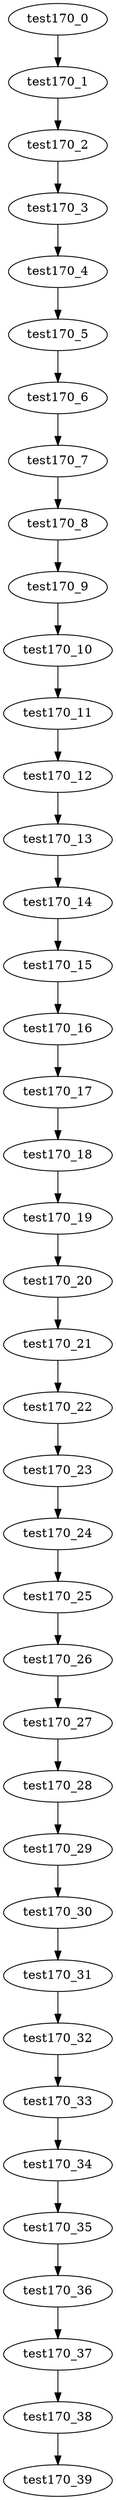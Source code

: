 digraph G {
test170_0->test170_1;
test170_1->test170_2;
test170_2->test170_3;
test170_3->test170_4;
test170_4->test170_5;
test170_5->test170_6;
test170_6->test170_7;
test170_7->test170_8;
test170_8->test170_9;
test170_9->test170_10;
test170_10->test170_11;
test170_11->test170_12;
test170_12->test170_13;
test170_13->test170_14;
test170_14->test170_15;
test170_15->test170_16;
test170_16->test170_17;
test170_17->test170_18;
test170_18->test170_19;
test170_19->test170_20;
test170_20->test170_21;
test170_21->test170_22;
test170_22->test170_23;
test170_23->test170_24;
test170_24->test170_25;
test170_25->test170_26;
test170_26->test170_27;
test170_27->test170_28;
test170_28->test170_29;
test170_29->test170_30;
test170_30->test170_31;
test170_31->test170_32;
test170_32->test170_33;
test170_33->test170_34;
test170_34->test170_35;
test170_35->test170_36;
test170_36->test170_37;
test170_37->test170_38;
test170_38->test170_39;

}
